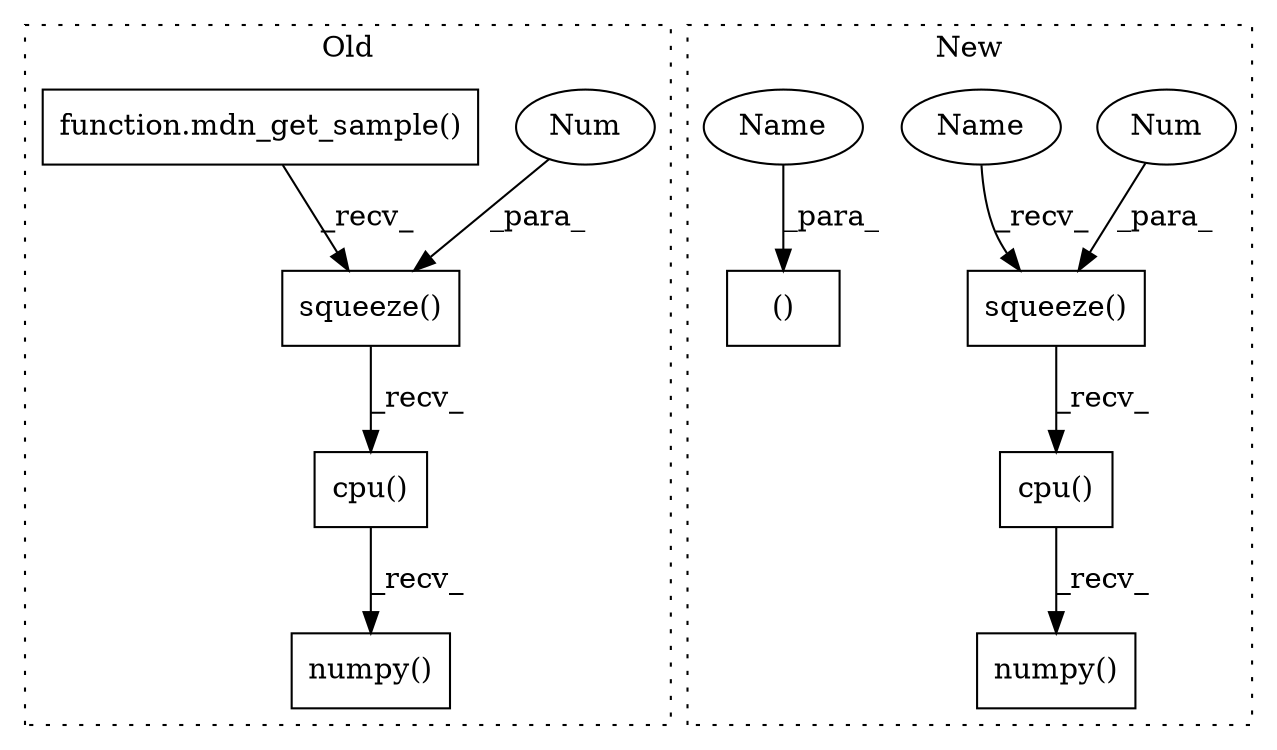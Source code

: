 digraph G {
subgraph cluster0 {
1 [label="numpy()" a="75" s="11234" l="59" shape="box"];
3 [label="cpu()" a="75" s="11234" l="46" shape="box"];
6 [label="squeeze()" a="75" s="11234,11273" l="38,1" shape="box"];
8 [label="Num" a="76" s="11272" l="1" shape="ellipse"];
9 [label="function.mdn_get_sample()" a="75" s="11234,11262" l="15,1" shape="box"];
label = "Old";
style="dotted";
}
subgraph cluster1 {
2 [label="squeeze()" a="75" s="11400,11416" l="15,1" shape="box"];
4 [label="numpy()" a="75" s="11400" l="36" shape="box"];
5 [label="cpu()" a="75" s="11400" l="23" shape="box"];
7 [label="Num" a="76" s="11415" l="1" shape="ellipse"];
10 [label="()" a="54" s="11237" l="8" shape="box"];
11 [label="Name" a="87" s="11400" l="6" shape="ellipse"];
12 [label="Name" a="87" s="11239" l="6" shape="ellipse"];
label = "New";
style="dotted";
}
2 -> 5 [label="_recv_"];
3 -> 1 [label="_recv_"];
5 -> 4 [label="_recv_"];
6 -> 3 [label="_recv_"];
7 -> 2 [label="_para_"];
8 -> 6 [label="_para_"];
9 -> 6 [label="_recv_"];
11 -> 2 [label="_recv_"];
12 -> 10 [label="_para_"];
}